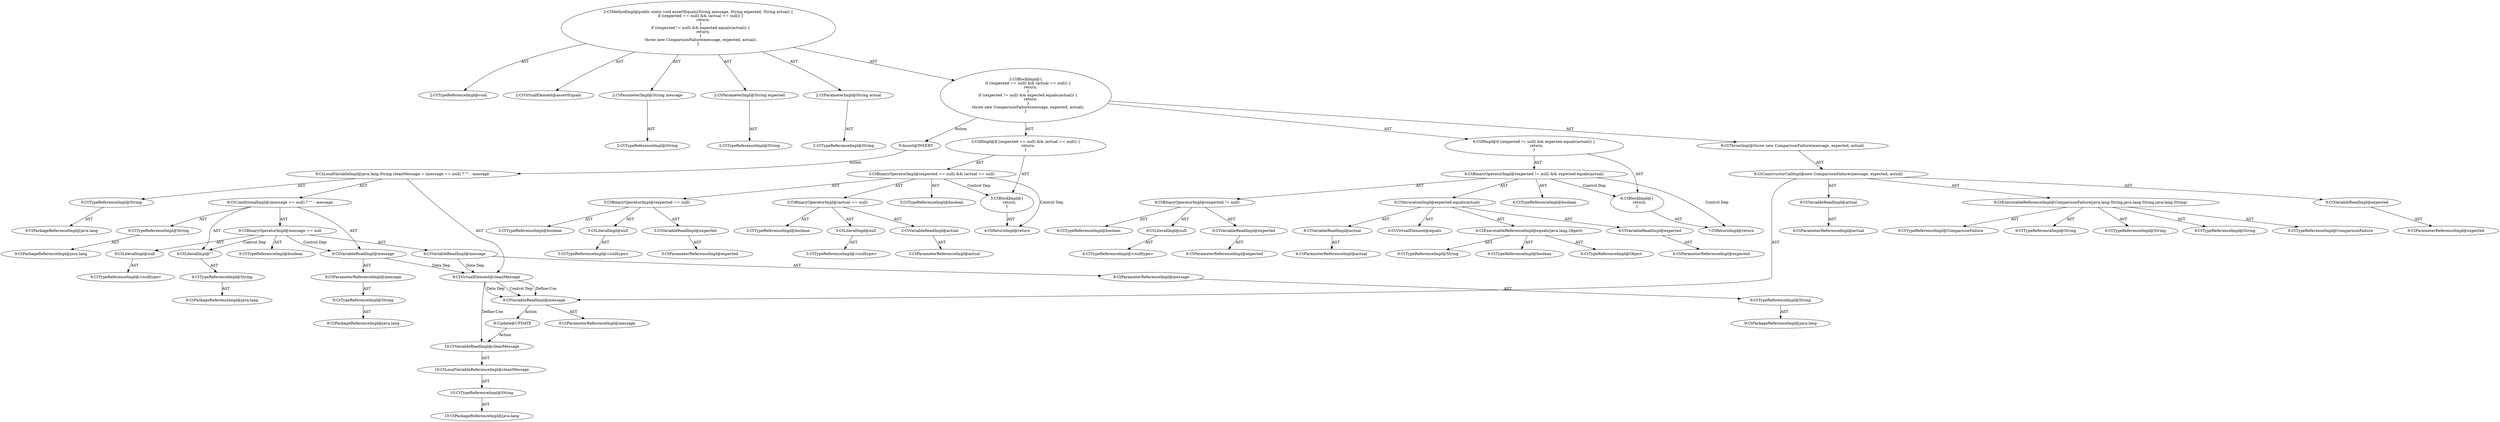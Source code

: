digraph "assertEquals#?,String,String,String" {
0 [label="2:CtTypeReferenceImpl@void" shape=ellipse]
1 [label="2:CtVirtualElement@assertEquals" shape=ellipse]
2 [label="2:CtParameterImpl@String message" shape=ellipse]
3 [label="2:CtTypeReferenceImpl@String" shape=ellipse]
4 [label="2:CtParameterImpl@String expected" shape=ellipse]
5 [label="2:CtTypeReferenceImpl@String" shape=ellipse]
6 [label="2:CtParameterImpl@String actual" shape=ellipse]
7 [label="2:CtTypeReferenceImpl@String" shape=ellipse]
8 [label="3:CtVariableReadImpl@expected" shape=ellipse]
9 [label="3:CtParameterReferenceImpl@expected" shape=ellipse]
10 [label="3:CtLiteralImpl@null" shape=ellipse]
11 [label="3:CtTypeReferenceImpl@<nulltype>" shape=ellipse]
12 [label="3:CtBinaryOperatorImpl@(expected == null)" shape=ellipse]
13 [label="3:CtTypeReferenceImpl@boolean" shape=ellipse]
14 [label="3:CtVariableReadImpl@actual" shape=ellipse]
15 [label="3:CtParameterReferenceImpl@actual" shape=ellipse]
16 [label="3:CtLiteralImpl@null" shape=ellipse]
17 [label="3:CtTypeReferenceImpl@<nulltype>" shape=ellipse]
18 [label="3:CtBinaryOperatorImpl@(actual == null)" shape=ellipse]
19 [label="3:CtTypeReferenceImpl@boolean" shape=ellipse]
20 [label="3:CtBinaryOperatorImpl@(expected == null) && (actual == null)" shape=ellipse]
21 [label="3:CtTypeReferenceImpl@boolean" shape=ellipse]
22 [label="4:CtReturnImpl@return" shape=ellipse]
23 [label="3:CtBlockImpl@\{
    return;
\}" shape=ellipse]
24 [label="3:CtIfImpl@if ((expected == null) && (actual == null)) \{
    return;
\}" shape=ellipse]
25 [label="6:CtVariableReadImpl@expected" shape=ellipse]
26 [label="6:CtParameterReferenceImpl@expected" shape=ellipse]
27 [label="6:CtLiteralImpl@null" shape=ellipse]
28 [label="6:CtTypeReferenceImpl@<nulltype>" shape=ellipse]
29 [label="6:CtBinaryOperatorImpl@(expected != null)" shape=ellipse]
30 [label="6:CtTypeReferenceImpl@boolean" shape=ellipse]
31 [label="6:CtExecutableReferenceImpl@equals(java.lang.Object)" shape=ellipse]
32 [label="6:CtTypeReferenceImpl@String" shape=ellipse]
33 [label="6:CtTypeReferenceImpl@boolean" shape=ellipse]
34 [label="6:CtTypeReferenceImpl@Object" shape=ellipse]
35 [label="6:CtVirtualElement@equals" shape=ellipse]
36 [label="6:CtVariableReadImpl@expected" shape=ellipse]
37 [label="6:CtParameterReferenceImpl@expected" shape=ellipse]
38 [label="6:CtVariableReadImpl@actual" shape=ellipse]
39 [label="6:CtParameterReferenceImpl@actual" shape=ellipse]
40 [label="6:CtInvocationImpl@expected.equals(actual)" shape=ellipse]
41 [label="6:CtBinaryOperatorImpl@(expected != null) && expected.equals(actual)" shape=ellipse]
42 [label="6:CtTypeReferenceImpl@boolean" shape=ellipse]
43 [label="7:CtReturnImpl@return" shape=ellipse]
44 [label="6:CtBlockImpl@\{
    return;
\}" shape=ellipse]
45 [label="6:CtIfImpl@if ((expected != null) && expected.equals(actual)) \{
    return;
\}" shape=ellipse]
46 [label="9:CtExecutableReferenceImpl@ComparisonFailure(java.lang.String,java.lang.String,java.lang.String)" shape=ellipse]
47 [label="9:CtTypeReferenceImpl@ComparisonFailure" shape=ellipse]
48 [label="9:CtTypeReferenceImpl@ComparisonFailure" shape=ellipse]
49 [label="9:CtTypeReferenceImpl@String" shape=ellipse]
50 [label="9:CtTypeReferenceImpl@String" shape=ellipse]
51 [label="9:CtTypeReferenceImpl@String" shape=ellipse]
52 [label="9:CtVariableReadImpl@message" shape=ellipse]
53 [label="9:CtParameterReferenceImpl@message" shape=ellipse]
54 [label="9:CtVariableReadImpl@expected" shape=ellipse]
55 [label="9:CtParameterReferenceImpl@expected" shape=ellipse]
56 [label="9:CtVariableReadImpl@actual" shape=ellipse]
57 [label="9:CtParameterReferenceImpl@actual" shape=ellipse]
58 [label="9:CtConstructorCallImpl@new ComparisonFailure(message, expected, actual)" shape=ellipse]
59 [label="9:CtThrowImpl@throw new ComparisonFailure(message, expected, actual)" shape=ellipse]
60 [label="2:CtBlockImpl@\{
    if ((expected == null) && (actual == null)) \{
        return;
    \}
    if ((expected != null) && expected.equals(actual)) \{
        return;
    \}
    throw new ComparisonFailure(message, expected, actual);
\}" shape=ellipse]
61 [label="2:CtMethodImpl@public static void assertEquals(String message, String expected, String actual) \{
    if ((expected == null) && (actual == null)) \{
        return;
    \}
    if ((expected != null) && expected.equals(actual)) \{
        return;
    \}
    throw new ComparisonFailure(message, expected, actual);
\}" shape=ellipse]
62 [label="9:Update@UPDATE" shape=ellipse]
63 [label="10:CtPackageReferenceImpl@java.lang" shape=ellipse]
64 [label="10:CtTypeReferenceImpl@String" shape=ellipse]
65 [label="10:CtLocalVariableReferenceImpl@cleanMessage" shape=ellipse]
66 [label="10:CtVariableReadImpl@cleanMessage" shape=ellipse]
67 [label="9:Insert@INSERT" shape=ellipse]
68 [label="9:CtPackageReferenceImpl@java.lang" shape=ellipse]
69 [label="9:CtTypeReferenceImpl@String" shape=ellipse]
70 [label="9:CtPackageReferenceImpl@java.lang" shape=ellipse]
71 [label="9:CtTypeReferenceImpl@String" shape=ellipse]
72 [label="9:CtTypeReferenceImpl@boolean" shape=ellipse]
73 [label="9:CtPackageReferenceImpl@java.lang" shape=ellipse]
74 [label="9:CtTypeReferenceImpl@String" shape=ellipse]
75 [label="9:CtParameterReferenceImpl@message" shape=ellipse]
76 [label="9:CtVariableReadImpl@message" shape=ellipse]
77 [label="9:CtTypeReferenceImpl@<nulltype>" shape=ellipse]
78 [label="9:CtLiteralImpl@null" shape=ellipse]
79 [label="9:CtBinaryOperatorImpl@message == null" shape=ellipse]
80 [label="9:CtPackageReferenceImpl@java.lang" shape=ellipse]
81 [label="9:CtTypeReferenceImpl@String" shape=ellipse]
82 [label="9:CtLiteralImpl@\"\"" shape=ellipse]
83 [label="9:CtPackageReferenceImpl@java.lang" shape=ellipse]
84 [label="9:CtTypeReferenceImpl@String" shape=ellipse]
85 [label="9:CtParameterReferenceImpl@message" shape=ellipse]
86 [label="9:CtVariableReadImpl@message" shape=ellipse]
87 [label="9:CtConditionalImpl@(message == null) ? \"\" : message" shape=ellipse]
88 [label="9:CtLocalVariableImpl@java.lang.String cleanMessage = (message == null) ? \"\" : message" shape=ellipse]
89 [label="9:CtVirtualElement@cleanMessage" shape=ellipse]
2 -> 3 [label="AST"];
4 -> 5 [label="AST"];
6 -> 7 [label="AST"];
8 -> 9 [label="AST"];
10 -> 11 [label="AST"];
12 -> 13 [label="AST"];
12 -> 8 [label="AST"];
12 -> 10 [label="AST"];
14 -> 15 [label="AST"];
16 -> 17 [label="AST"];
18 -> 19 [label="AST"];
18 -> 14 [label="AST"];
18 -> 16 [label="AST"];
20 -> 21 [label="AST"];
20 -> 12 [label="AST"];
20 -> 18 [label="AST"];
20 -> 23 [label="Control Dep"];
20 -> 22 [label="Control Dep"];
23 -> 22 [label="AST"];
24 -> 20 [label="AST"];
24 -> 23 [label="AST"];
25 -> 26 [label="AST"];
27 -> 28 [label="AST"];
29 -> 30 [label="AST"];
29 -> 25 [label="AST"];
29 -> 27 [label="AST"];
31 -> 32 [label="AST"];
31 -> 33 [label="AST"];
31 -> 34 [label="AST"];
36 -> 37 [label="AST"];
38 -> 39 [label="AST"];
40 -> 35 [label="AST"];
40 -> 36 [label="AST"];
40 -> 31 [label="AST"];
40 -> 38 [label="AST"];
41 -> 42 [label="AST"];
41 -> 29 [label="AST"];
41 -> 40 [label="AST"];
41 -> 44 [label="Control Dep"];
41 -> 43 [label="Control Dep"];
44 -> 43 [label="AST"];
45 -> 41 [label="AST"];
45 -> 44 [label="AST"];
46 -> 47 [label="AST"];
46 -> 48 [label="AST"];
46 -> 49 [label="AST"];
46 -> 50 [label="AST"];
46 -> 51 [label="AST"];
52 -> 53 [label="AST"];
52 -> 62 [label="Action"];
54 -> 55 [label="AST"];
56 -> 57 [label="AST"];
58 -> 46 [label="AST"];
58 -> 52 [label="AST"];
58 -> 54 [label="AST"];
58 -> 56 [label="AST"];
59 -> 58 [label="AST"];
60 -> 24 [label="AST"];
60 -> 45 [label="AST"];
60 -> 59 [label="AST"];
60 -> 67 [label="Action"];
61 -> 1 [label="AST"];
61 -> 0 [label="AST"];
61 -> 2 [label="AST"];
61 -> 4 [label="AST"];
61 -> 6 [label="AST"];
61 -> 60 [label="AST"];
62 -> 66 [label="Action"];
64 -> 63 [label="AST"];
65 -> 64 [label="AST"];
66 -> 65 [label="AST"];
67 -> 88 [label="Action"];
69 -> 68 [label="AST"];
71 -> 70 [label="AST"];
74 -> 73 [label="AST"];
75 -> 74 [label="AST"];
76 -> 75 [label="AST"];
76 -> 89 [label="Data Dep"];
78 -> 77 [label="AST"];
79 -> 72 [label="AST"];
79 -> 76 [label="AST"];
79 -> 78 [label="AST"];
79 -> 82 [label="Control Dep"];
79 -> 86 [label="Control Dep"];
81 -> 80 [label="AST"];
82 -> 81 [label="AST"];
84 -> 83 [label="AST"];
85 -> 84 [label="AST"];
86 -> 85 [label="AST"];
86 -> 89 [label="Data Dep"];
87 -> 71 [label="AST"];
87 -> 79 [label="AST"];
87 -> 82 [label="AST"];
87 -> 86 [label="AST"];
88 -> 89 [label="AST"];
88 -> 69 [label="AST"];
88 -> 87 [label="AST"];
89 -> 66 [label="Define-Use"];
89 -> 52 [label="Define-Use"];
89 -> 52 [label="Data Dep"];
89 -> 52 [label="Control Dep"];
}